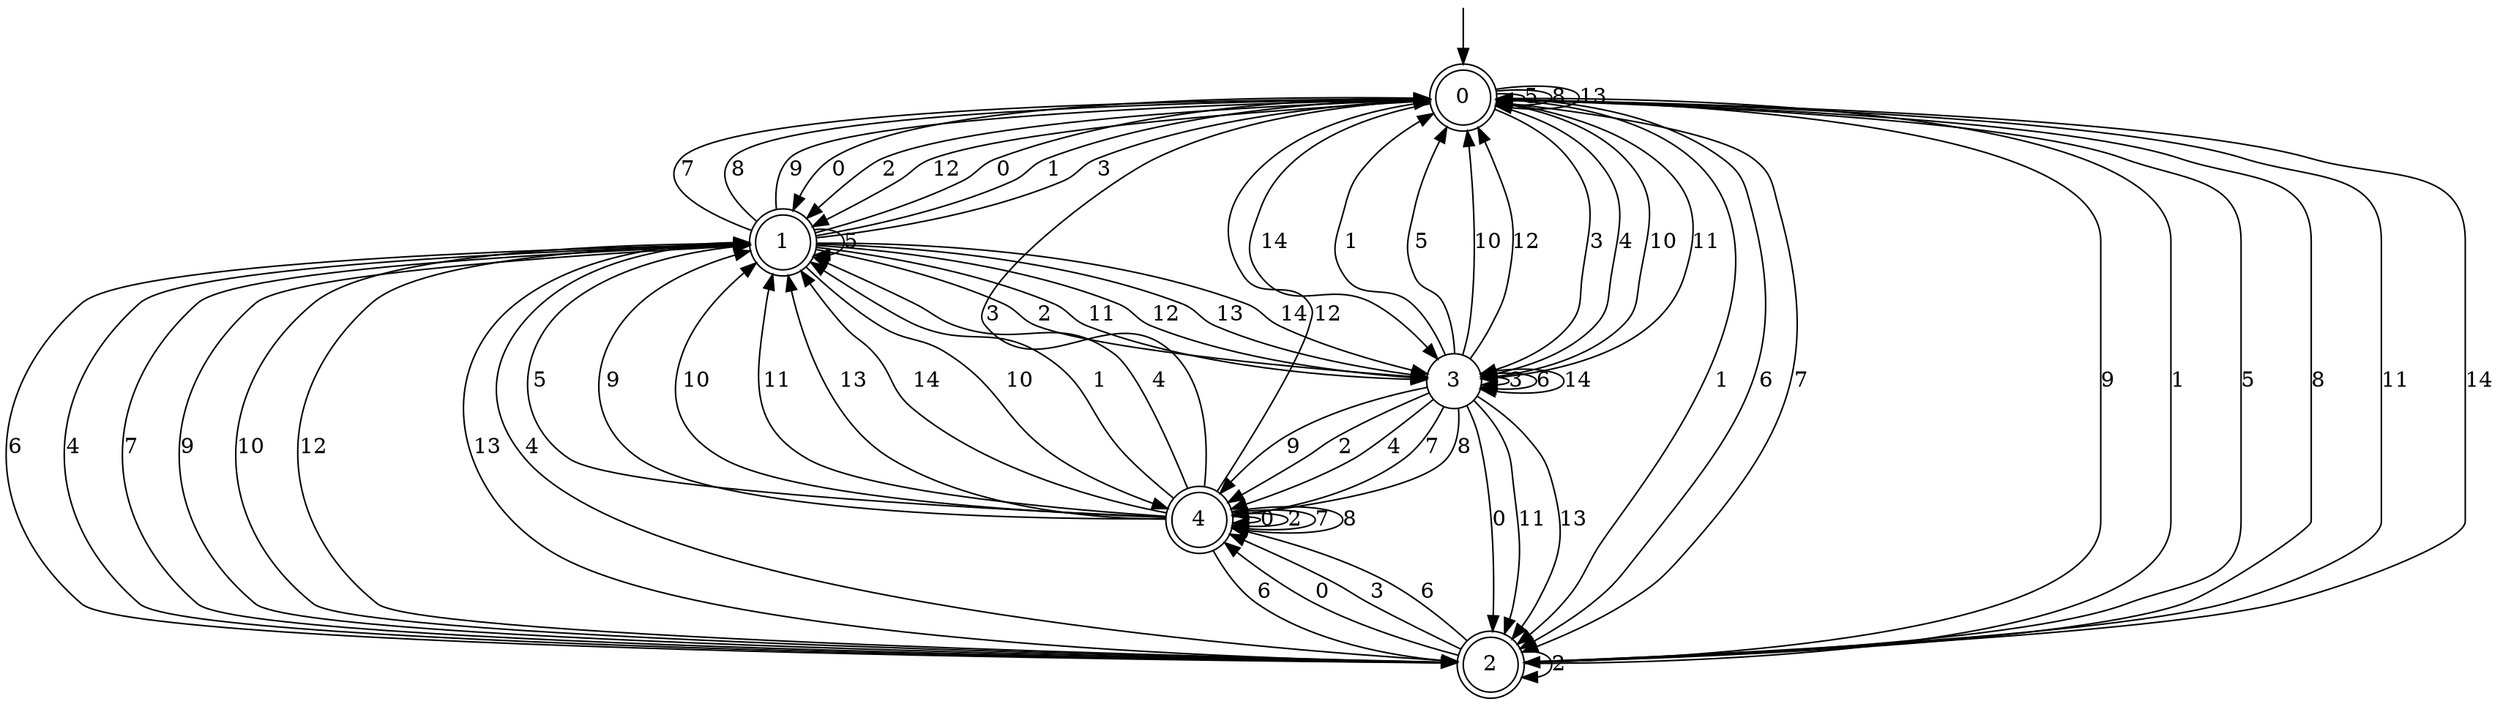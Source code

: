 digraph g {

	s0 [shape="doublecircle" label="0"];
	s1 [shape="doublecircle" label="1"];
	s2 [shape="doublecircle" label="2"];
	s3 [shape="circle" label="3"];
	s4 [shape="doublecircle" label="4"];
	s0 -> s1 [label="0"];
	s0 -> s2 [label="1"];
	s0 -> s1 [label="2"];
	s0 -> s3 [label="3"];
	s0 -> s3 [label="4"];
	s0 -> s0 [label="5"];
	s0 -> s2 [label="6"];
	s0 -> s2 [label="7"];
	s0 -> s0 [label="8"];
	s0 -> s2 [label="9"];
	s0 -> s3 [label="10"];
	s0 -> s3 [label="11"];
	s0 -> s1 [label="12"];
	s0 -> s0 [label="13"];
	s0 -> s3 [label="14"];
	s1 -> s0 [label="0"];
	s1 -> s0 [label="1"];
	s1 -> s3 [label="2"];
	s1 -> s0 [label="3"];
	s1 -> s2 [label="4"];
	s1 -> s1 [label="5"];
	s1 -> s2 [label="6"];
	s1 -> s0 [label="7"];
	s1 -> s0 [label="8"];
	s1 -> s0 [label="9"];
	s1 -> s4 [label="10"];
	s1 -> s3 [label="11"];
	s1 -> s3 [label="12"];
	s1 -> s3 [label="13"];
	s1 -> s3 [label="14"];
	s2 -> s4 [label="0"];
	s2 -> s0 [label="1"];
	s2 -> s2 [label="2"];
	s2 -> s4 [label="3"];
	s2 -> s1 [label="4"];
	s2 -> s0 [label="5"];
	s2 -> s4 [label="6"];
	s2 -> s1 [label="7"];
	s2 -> s0 [label="8"];
	s2 -> s1 [label="9"];
	s2 -> s1 [label="10"];
	s2 -> s0 [label="11"];
	s2 -> s1 [label="12"];
	s2 -> s1 [label="13"];
	s2 -> s0 [label="14"];
	s3 -> s2 [label="0"];
	s3 -> s0 [label="1"];
	s3 -> s4 [label="2"];
	s3 -> s3 [label="3"];
	s3 -> s4 [label="4"];
	s3 -> s0 [label="5"];
	s3 -> s3 [label="6"];
	s3 -> s4 [label="7"];
	s3 -> s4 [label="8"];
	s3 -> s4 [label="9"];
	s3 -> s0 [label="10"];
	s3 -> s2 [label="11"];
	s3 -> s0 [label="12"];
	s3 -> s2 [label="13"];
	s3 -> s3 [label="14"];
	s4 -> s4 [label="0"];
	s4 -> s1 [label="1"];
	s4 -> s4 [label="2"];
	s4 -> s0 [label="3"];
	s4 -> s1 [label="4"];
	s4 -> s1 [label="5"];
	s4 -> s2 [label="6"];
	s4 -> s4 [label="7"];
	s4 -> s4 [label="8"];
	s4 -> s1 [label="9"];
	s4 -> s1 [label="10"];
	s4 -> s1 [label="11"];
	s4 -> s0 [label="12"];
	s4 -> s1 [label="13"];
	s4 -> s1 [label="14"];

__start0 [label="" shape="none" width="0" height="0"];
__start0 -> s0;

}
